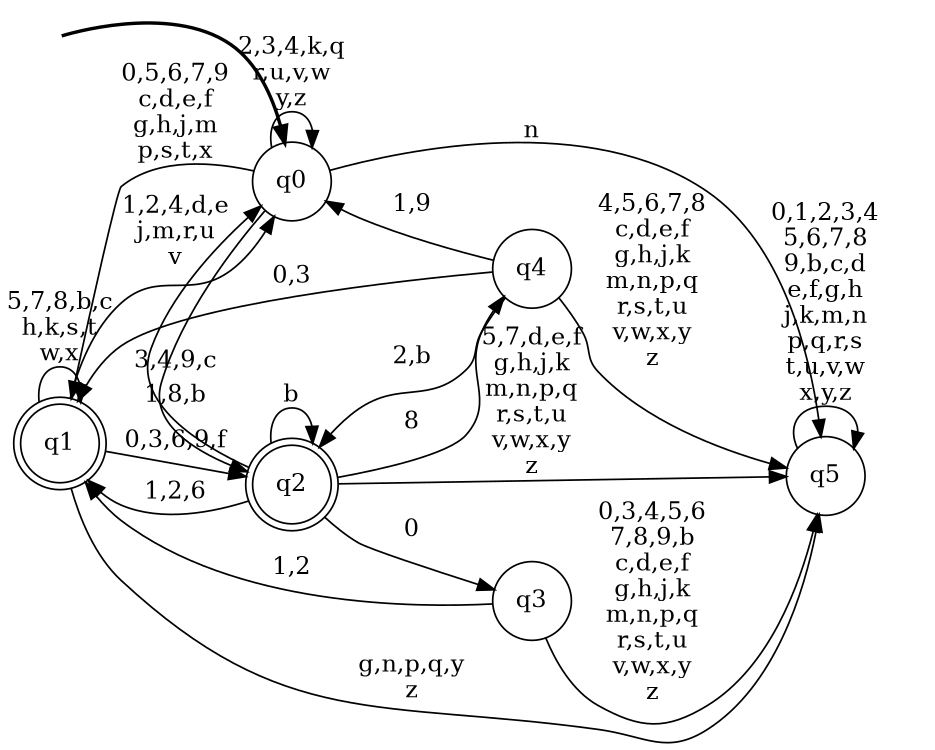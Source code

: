 digraph BlueStar {
__start0 [style = invis, shape = none, label = "", width = 0, height = 0];

rankdir=LR;
size="8,5";

s0 [style="filled", color="black", fillcolor="white" shape="circle", label="q0"];
s1 [style="rounded,filled", color="black", fillcolor="white" shape="doublecircle", label="q1"];
s2 [style="rounded,filled", color="black", fillcolor="white" shape="doublecircle", label="q2"];
s3 [style="filled", color="black", fillcolor="white" shape="circle", label="q3"];
s4 [style="filled", color="black", fillcolor="white" shape="circle", label="q4"];
s5 [style="filled", color="black", fillcolor="white" shape="circle", label="q5"];
subgraph cluster_main { 
	graph [pad=".75", ranksep="0.15", nodesep="0.15"];
	 style=invis; 
	__start0 -> s0 [penwidth=2];
}
s0 -> s0 [label="2,3,4,k,q\nr,u,v,w\ny,z"];
s0 -> s1 [label="0,5,6,7,9\nc,d,e,f\ng,h,j,m\np,s,t,x"];
s0 -> s2 [label="1,8,b"];
s0 -> s5 [label="n"];
s1 -> s0 [label="1,2,4,d,e\nj,m,r,u\nv"];
s1 -> s1 [label="5,7,8,b,c\nh,k,s,t\nw,x"];
s1 -> s2 [label="0,3,6,9,f"];
s1 -> s5 [label="g,n,p,q,y\nz"];
s2 -> s0 [label="3,4,9,c"];
s2 -> s1 [label="1,2,6"];
s2 -> s2 [label="b"];
s2 -> s3 [label="0"];
s2 -> s4 [label="8"];
s2 -> s5 [label="5,7,d,e,f\ng,h,j,k\nm,n,p,q\nr,s,t,u\nv,w,x,y\nz"];
s3 -> s1 [label="1,2"];
s3 -> s5 [label="0,3,4,5,6\n7,8,9,b\nc,d,e,f\ng,h,j,k\nm,n,p,q\nr,s,t,u\nv,w,x,y\nz"];
s4 -> s0 [label="1,9"];
s4 -> s1 [label="0,3"];
s4 -> s2 [label="2,b"];
s4 -> s5 [label="4,5,6,7,8\nc,d,e,f\ng,h,j,k\nm,n,p,q\nr,s,t,u\nv,w,x,y\nz"];
s5 -> s5 [label="0,1,2,3,4\n5,6,7,8\n9,b,c,d\ne,f,g,h\nj,k,m,n\np,q,r,s\nt,u,v,w\nx,y,z"];

}